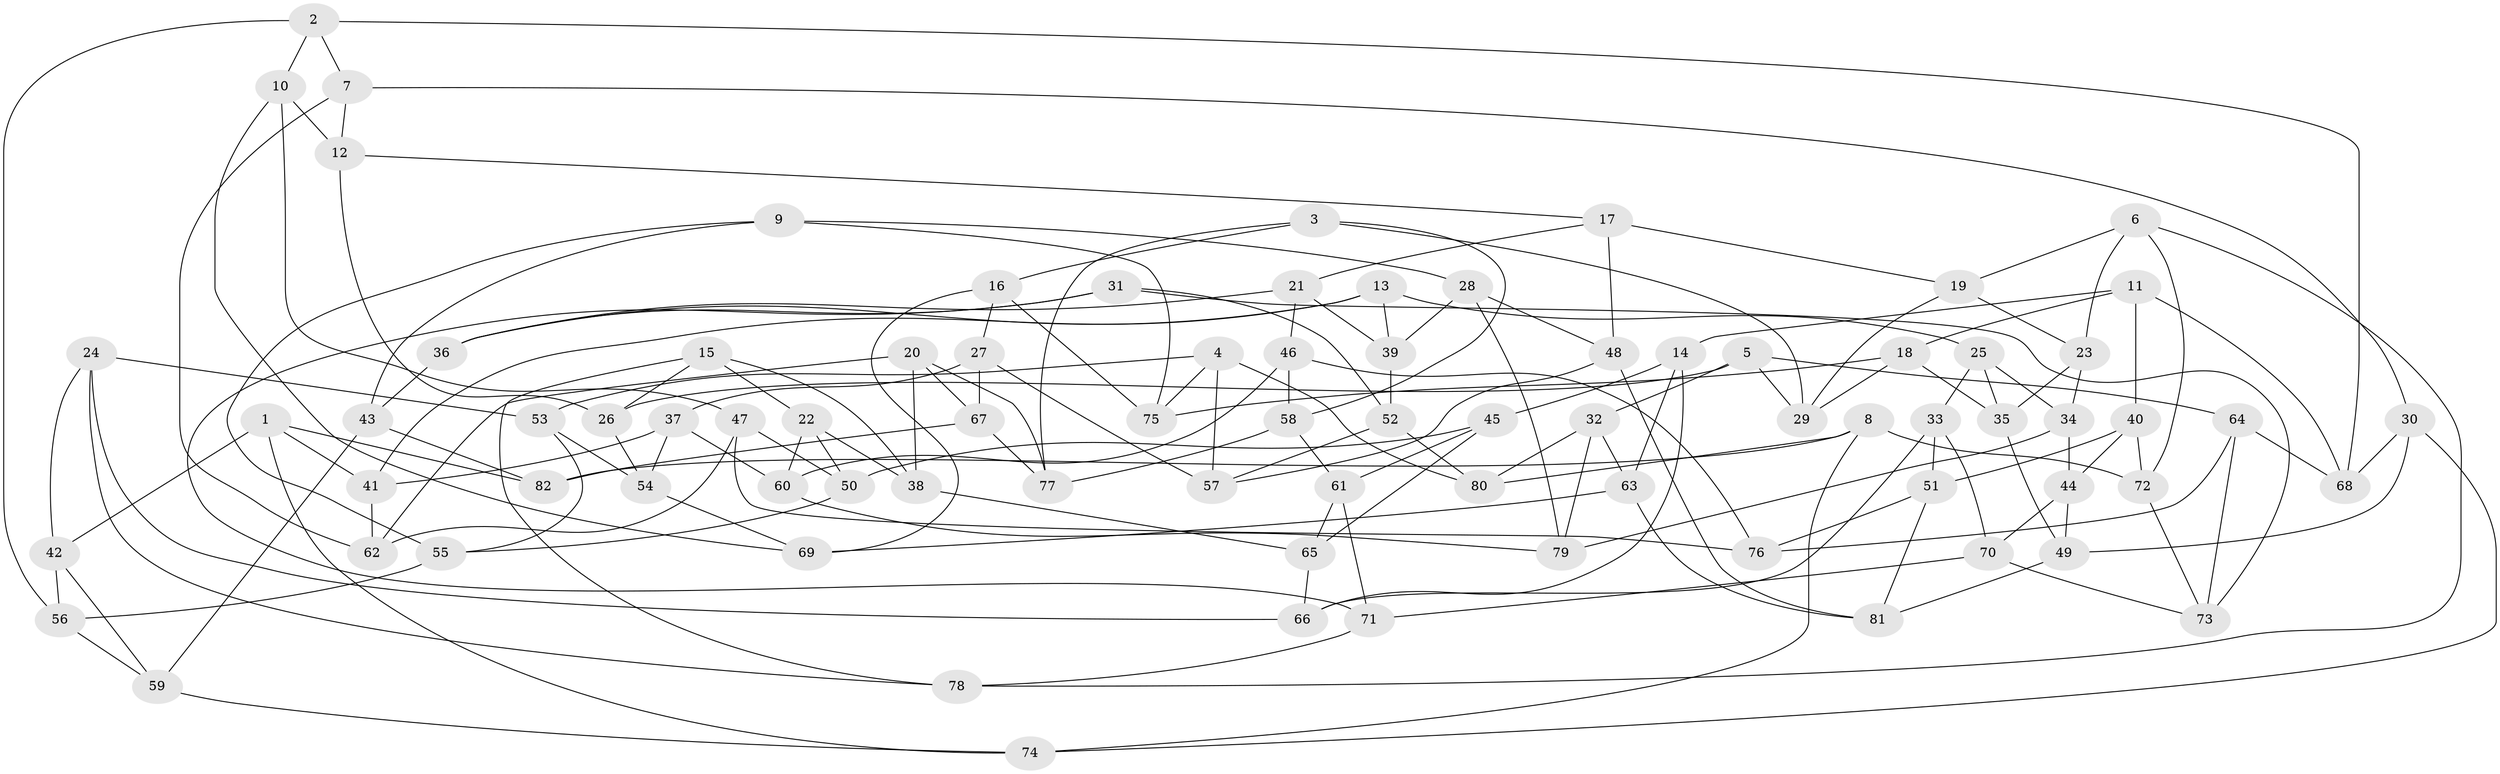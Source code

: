 // coarse degree distribution, {7: 0.23076923076923078, 8: 0.3076923076923077, 6: 0.11538461538461539, 5: 0.23076923076923078, 3: 0.038461538461538464, 4: 0.038461538461538464, 9: 0.038461538461538464}
// Generated by graph-tools (version 1.1) at 2025/38/03/04/25 23:38:11]
// undirected, 82 vertices, 164 edges
graph export_dot {
  node [color=gray90,style=filled];
  1;
  2;
  3;
  4;
  5;
  6;
  7;
  8;
  9;
  10;
  11;
  12;
  13;
  14;
  15;
  16;
  17;
  18;
  19;
  20;
  21;
  22;
  23;
  24;
  25;
  26;
  27;
  28;
  29;
  30;
  31;
  32;
  33;
  34;
  35;
  36;
  37;
  38;
  39;
  40;
  41;
  42;
  43;
  44;
  45;
  46;
  47;
  48;
  49;
  50;
  51;
  52;
  53;
  54;
  55;
  56;
  57;
  58;
  59;
  60;
  61;
  62;
  63;
  64;
  65;
  66;
  67;
  68;
  69;
  70;
  71;
  72;
  73;
  74;
  75;
  76;
  77;
  78;
  79;
  80;
  81;
  82;
  1 -- 74;
  1 -- 42;
  1 -- 82;
  1 -- 41;
  2 -- 7;
  2 -- 68;
  2 -- 56;
  2 -- 10;
  3 -- 58;
  3 -- 77;
  3 -- 29;
  3 -- 16;
  4 -- 57;
  4 -- 80;
  4 -- 75;
  4 -- 53;
  5 -- 64;
  5 -- 32;
  5 -- 29;
  5 -- 26;
  6 -- 72;
  6 -- 19;
  6 -- 78;
  6 -- 23;
  7 -- 12;
  7 -- 30;
  7 -- 62;
  8 -- 80;
  8 -- 74;
  8 -- 82;
  8 -- 72;
  9 -- 43;
  9 -- 75;
  9 -- 28;
  9 -- 55;
  10 -- 12;
  10 -- 69;
  10 -- 47;
  11 -- 68;
  11 -- 18;
  11 -- 40;
  11 -- 14;
  12 -- 26;
  12 -- 17;
  13 -- 41;
  13 -- 39;
  13 -- 25;
  13 -- 36;
  14 -- 45;
  14 -- 63;
  14 -- 66;
  15 -- 78;
  15 -- 22;
  15 -- 38;
  15 -- 26;
  16 -- 69;
  16 -- 27;
  16 -- 75;
  17 -- 19;
  17 -- 21;
  17 -- 48;
  18 -- 75;
  18 -- 35;
  18 -- 29;
  19 -- 29;
  19 -- 23;
  20 -- 38;
  20 -- 77;
  20 -- 62;
  20 -- 67;
  21 -- 36;
  21 -- 46;
  21 -- 39;
  22 -- 50;
  22 -- 60;
  22 -- 38;
  23 -- 35;
  23 -- 34;
  24 -- 66;
  24 -- 42;
  24 -- 78;
  24 -- 53;
  25 -- 35;
  25 -- 34;
  25 -- 33;
  26 -- 54;
  27 -- 57;
  27 -- 67;
  27 -- 37;
  28 -- 79;
  28 -- 48;
  28 -- 39;
  30 -- 74;
  30 -- 49;
  30 -- 68;
  31 -- 73;
  31 -- 36;
  31 -- 71;
  31 -- 52;
  32 -- 80;
  32 -- 63;
  32 -- 79;
  33 -- 51;
  33 -- 70;
  33 -- 66;
  34 -- 79;
  34 -- 44;
  35 -- 49;
  36 -- 43;
  37 -- 54;
  37 -- 41;
  37 -- 60;
  38 -- 65;
  39 -- 52;
  40 -- 72;
  40 -- 51;
  40 -- 44;
  41 -- 62;
  42 -- 56;
  42 -- 59;
  43 -- 59;
  43 -- 82;
  44 -- 49;
  44 -- 70;
  45 -- 61;
  45 -- 50;
  45 -- 65;
  46 -- 76;
  46 -- 60;
  46 -- 58;
  47 -- 62;
  47 -- 76;
  47 -- 50;
  48 -- 57;
  48 -- 81;
  49 -- 81;
  50 -- 55;
  51 -- 76;
  51 -- 81;
  52 -- 57;
  52 -- 80;
  53 -- 55;
  53 -- 54;
  54 -- 69;
  55 -- 56;
  56 -- 59;
  58 -- 61;
  58 -- 77;
  59 -- 74;
  60 -- 79;
  61 -- 71;
  61 -- 65;
  63 -- 81;
  63 -- 69;
  64 -- 76;
  64 -- 73;
  64 -- 68;
  65 -- 66;
  67 -- 82;
  67 -- 77;
  70 -- 71;
  70 -- 73;
  71 -- 78;
  72 -- 73;
}
